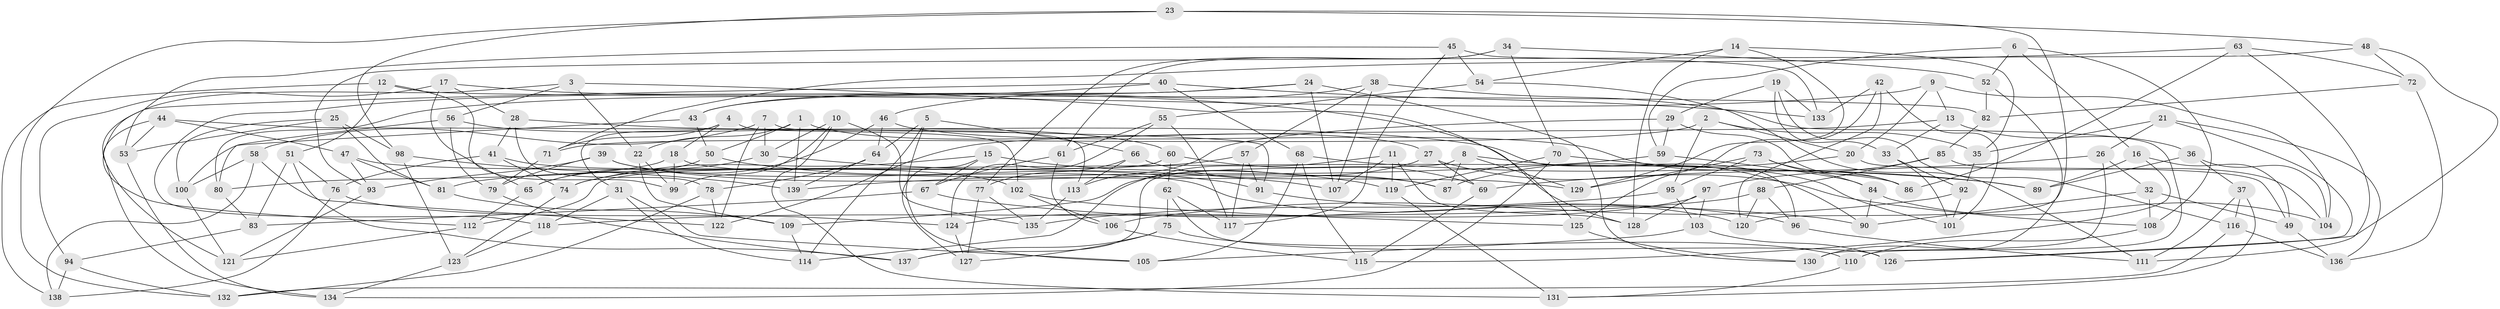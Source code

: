 // coarse degree distribution, {4: 0.7319587628865979, 5: 0.10309278350515463, 7: 0.041237113402061855, 3: 0.030927835051546393, 8: 0.07216494845360824, 6: 0.010309278350515464, 9: 0.010309278350515464}
// Generated by graph-tools (version 1.1) at 2025/03/03/04/25 22:03:20]
// undirected, 139 vertices, 278 edges
graph export_dot {
graph [start="1"]
  node [color=gray90,style=filled];
  1;
  2;
  3;
  4;
  5;
  6;
  7;
  8;
  9;
  10;
  11;
  12;
  13;
  14;
  15;
  16;
  17;
  18;
  19;
  20;
  21;
  22;
  23;
  24;
  25;
  26;
  27;
  28;
  29;
  30;
  31;
  32;
  33;
  34;
  35;
  36;
  37;
  38;
  39;
  40;
  41;
  42;
  43;
  44;
  45;
  46;
  47;
  48;
  49;
  50;
  51;
  52;
  53;
  54;
  55;
  56;
  57;
  58;
  59;
  60;
  61;
  62;
  63;
  64;
  65;
  66;
  67;
  68;
  69;
  70;
  71;
  72;
  73;
  74;
  75;
  76;
  77;
  78;
  79;
  80;
  81;
  82;
  83;
  84;
  85;
  86;
  87;
  88;
  89;
  90;
  91;
  92;
  93;
  94;
  95;
  96;
  97;
  98;
  99;
  100;
  101;
  102;
  103;
  104;
  105;
  106;
  107;
  108;
  109;
  110;
  111;
  112;
  113;
  114;
  115;
  116;
  117;
  118;
  119;
  120;
  121;
  122;
  123;
  124;
  125;
  126;
  127;
  128;
  129;
  130;
  131;
  132;
  133;
  134;
  135;
  136;
  137;
  138;
  139;
  1 -- 139;
  1 -- 22;
  1 -- 27;
  1 -- 50;
  2 -- 20;
  2 -- 71;
  2 -- 95;
  2 -- 35;
  3 -- 112;
  3 -- 56;
  3 -- 125;
  3 -- 22;
  4 -- 18;
  4 -- 71;
  4 -- 31;
  4 -- 102;
  5 -- 66;
  5 -- 64;
  5 -- 105;
  5 -- 114;
  6 -- 52;
  6 -- 59;
  6 -- 16;
  6 -- 108;
  7 -- 122;
  7 -- 30;
  7 -- 58;
  7 -- 113;
  8 -- 129;
  8 -- 90;
  8 -- 137;
  8 -- 87;
  9 -- 13;
  9 -- 20;
  9 -- 80;
  9 -- 104;
  10 -- 131;
  10 -- 135;
  10 -- 30;
  10 -- 99;
  11 -- 119;
  11 -- 107;
  11 -- 128;
  11 -- 114;
  12 -- 138;
  12 -- 82;
  12 -- 99;
  12 -- 51;
  13 -- 36;
  13 -- 122;
  13 -- 33;
  14 -- 128;
  14 -- 35;
  14 -- 129;
  14 -- 54;
  15 -- 119;
  15 -- 127;
  15 -- 67;
  15 -- 74;
  16 -- 49;
  16 -- 89;
  16 -- 115;
  17 -- 94;
  17 -- 28;
  17 -- 128;
  17 -- 65;
  18 -- 129;
  18 -- 80;
  18 -- 99;
  19 -- 33;
  19 -- 133;
  19 -- 116;
  19 -- 29;
  20 -- 49;
  20 -- 87;
  21 -- 26;
  21 -- 126;
  21 -- 35;
  21 -- 136;
  22 -- 109;
  22 -- 99;
  23 -- 48;
  23 -- 98;
  23 -- 132;
  23 -- 120;
  24 -- 107;
  24 -- 130;
  24 -- 43;
  24 -- 118;
  25 -- 53;
  25 -- 100;
  25 -- 81;
  25 -- 98;
  26 -- 130;
  26 -- 69;
  26 -- 32;
  27 -- 108;
  27 -- 109;
  27 -- 69;
  28 -- 78;
  28 -- 96;
  28 -- 41;
  29 -- 86;
  29 -- 113;
  29 -- 59;
  30 -- 65;
  30 -- 107;
  31 -- 105;
  31 -- 118;
  31 -- 114;
  32 -- 108;
  32 -- 49;
  32 -- 90;
  33 -- 92;
  33 -- 101;
  34 -- 61;
  34 -- 77;
  34 -- 52;
  34 -- 70;
  35 -- 92;
  36 -- 37;
  36 -- 104;
  36 -- 89;
  37 -- 111;
  37 -- 131;
  37 -- 116;
  38 -- 57;
  38 -- 110;
  38 -- 46;
  38 -- 107;
  39 -- 93;
  39 -- 79;
  39 -- 87;
  39 -- 120;
  40 -- 133;
  40 -- 68;
  40 -- 43;
  40 -- 121;
  41 -- 102;
  41 -- 74;
  41 -- 76;
  42 -- 125;
  42 -- 101;
  42 -- 133;
  42 -- 120;
  43 -- 100;
  43 -- 50;
  44 -- 134;
  44 -- 53;
  44 -- 91;
  44 -- 47;
  45 -- 117;
  45 -- 54;
  45 -- 133;
  45 -- 53;
  46 -- 101;
  46 -- 74;
  46 -- 64;
  47 -- 81;
  47 -- 86;
  47 -- 93;
  48 -- 72;
  48 -- 93;
  48 -- 126;
  49 -- 136;
  50 -- 65;
  50 -- 91;
  51 -- 76;
  51 -- 83;
  51 -- 137;
  52 -- 130;
  52 -- 82;
  53 -- 134;
  54 -- 55;
  54 -- 111;
  55 -- 117;
  55 -- 61;
  55 -- 124;
  56 -- 60;
  56 -- 79;
  56 -- 80;
  57 -- 81;
  57 -- 91;
  57 -- 117;
  58 -- 122;
  58 -- 100;
  58 -- 138;
  59 -- 84;
  59 -- 139;
  60 -- 69;
  60 -- 62;
  60 -- 112;
  61 -- 106;
  61 -- 67;
  62 -- 75;
  62 -- 117;
  62 -- 126;
  63 -- 72;
  63 -- 86;
  63 -- 71;
  63 -- 111;
  64 -- 139;
  64 -- 78;
  65 -- 112;
  66 -- 87;
  66 -- 77;
  66 -- 113;
  67 -- 90;
  67 -- 83;
  68 -- 89;
  68 -- 105;
  68 -- 115;
  69 -- 115;
  70 -- 119;
  70 -- 134;
  70 -- 89;
  71 -- 79;
  72 -- 136;
  72 -- 82;
  73 -- 95;
  73 -- 129;
  73 -- 86;
  73 -- 84;
  74 -- 123;
  75 -- 137;
  75 -- 127;
  75 -- 110;
  76 -- 124;
  76 -- 138;
  77 -- 127;
  77 -- 135;
  78 -- 132;
  78 -- 122;
  79 -- 137;
  80 -- 83;
  81 -- 109;
  82 -- 85;
  83 -- 94;
  84 -- 90;
  84 -- 104;
  85 -- 104;
  85 -- 88;
  85 -- 97;
  88 -- 120;
  88 -- 118;
  88 -- 96;
  91 -- 96;
  92 -- 101;
  92 -- 106;
  93 -- 121;
  94 -- 132;
  94 -- 138;
  95 -- 135;
  95 -- 103;
  96 -- 111;
  97 -- 124;
  97 -- 128;
  97 -- 103;
  98 -- 139;
  98 -- 123;
  100 -- 121;
  102 -- 125;
  102 -- 106;
  103 -- 105;
  103 -- 126;
  106 -- 115;
  108 -- 110;
  109 -- 114;
  110 -- 131;
  112 -- 121;
  113 -- 135;
  116 -- 136;
  116 -- 132;
  118 -- 123;
  119 -- 131;
  123 -- 134;
  124 -- 127;
  125 -- 130;
}
